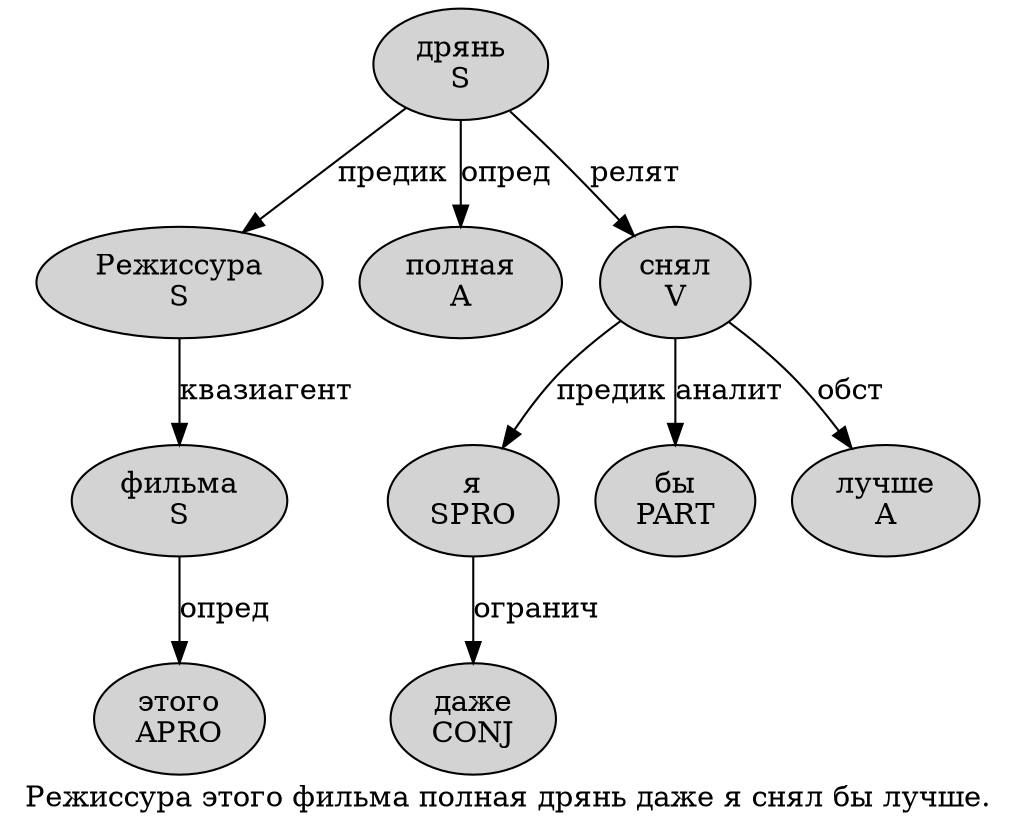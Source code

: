 digraph SENTENCE_3783 {
	graph [label="Режиссура этого фильма полная дрянь даже я снял бы лучше."]
	node [style=filled]
		0 [label="Режиссура
S" color="" fillcolor=lightgray penwidth=1 shape=ellipse]
		1 [label="этого
APRO" color="" fillcolor=lightgray penwidth=1 shape=ellipse]
		2 [label="фильма
S" color="" fillcolor=lightgray penwidth=1 shape=ellipse]
		3 [label="полная
A" color="" fillcolor=lightgray penwidth=1 shape=ellipse]
		4 [label="дрянь
S" color="" fillcolor=lightgray penwidth=1 shape=ellipse]
		5 [label="даже
CONJ" color="" fillcolor=lightgray penwidth=1 shape=ellipse]
		6 [label="я
SPRO" color="" fillcolor=lightgray penwidth=1 shape=ellipse]
		7 [label="снял
V" color="" fillcolor=lightgray penwidth=1 shape=ellipse]
		8 [label="бы
PART" color="" fillcolor=lightgray penwidth=1 shape=ellipse]
		9 [label="лучше
A" color="" fillcolor=lightgray penwidth=1 shape=ellipse]
			4 -> 0 [label="предик"]
			4 -> 3 [label="опред"]
			4 -> 7 [label="релят"]
			6 -> 5 [label="огранич"]
			2 -> 1 [label="опред"]
			0 -> 2 [label="квазиагент"]
			7 -> 6 [label="предик"]
			7 -> 8 [label="аналит"]
			7 -> 9 [label="обст"]
}